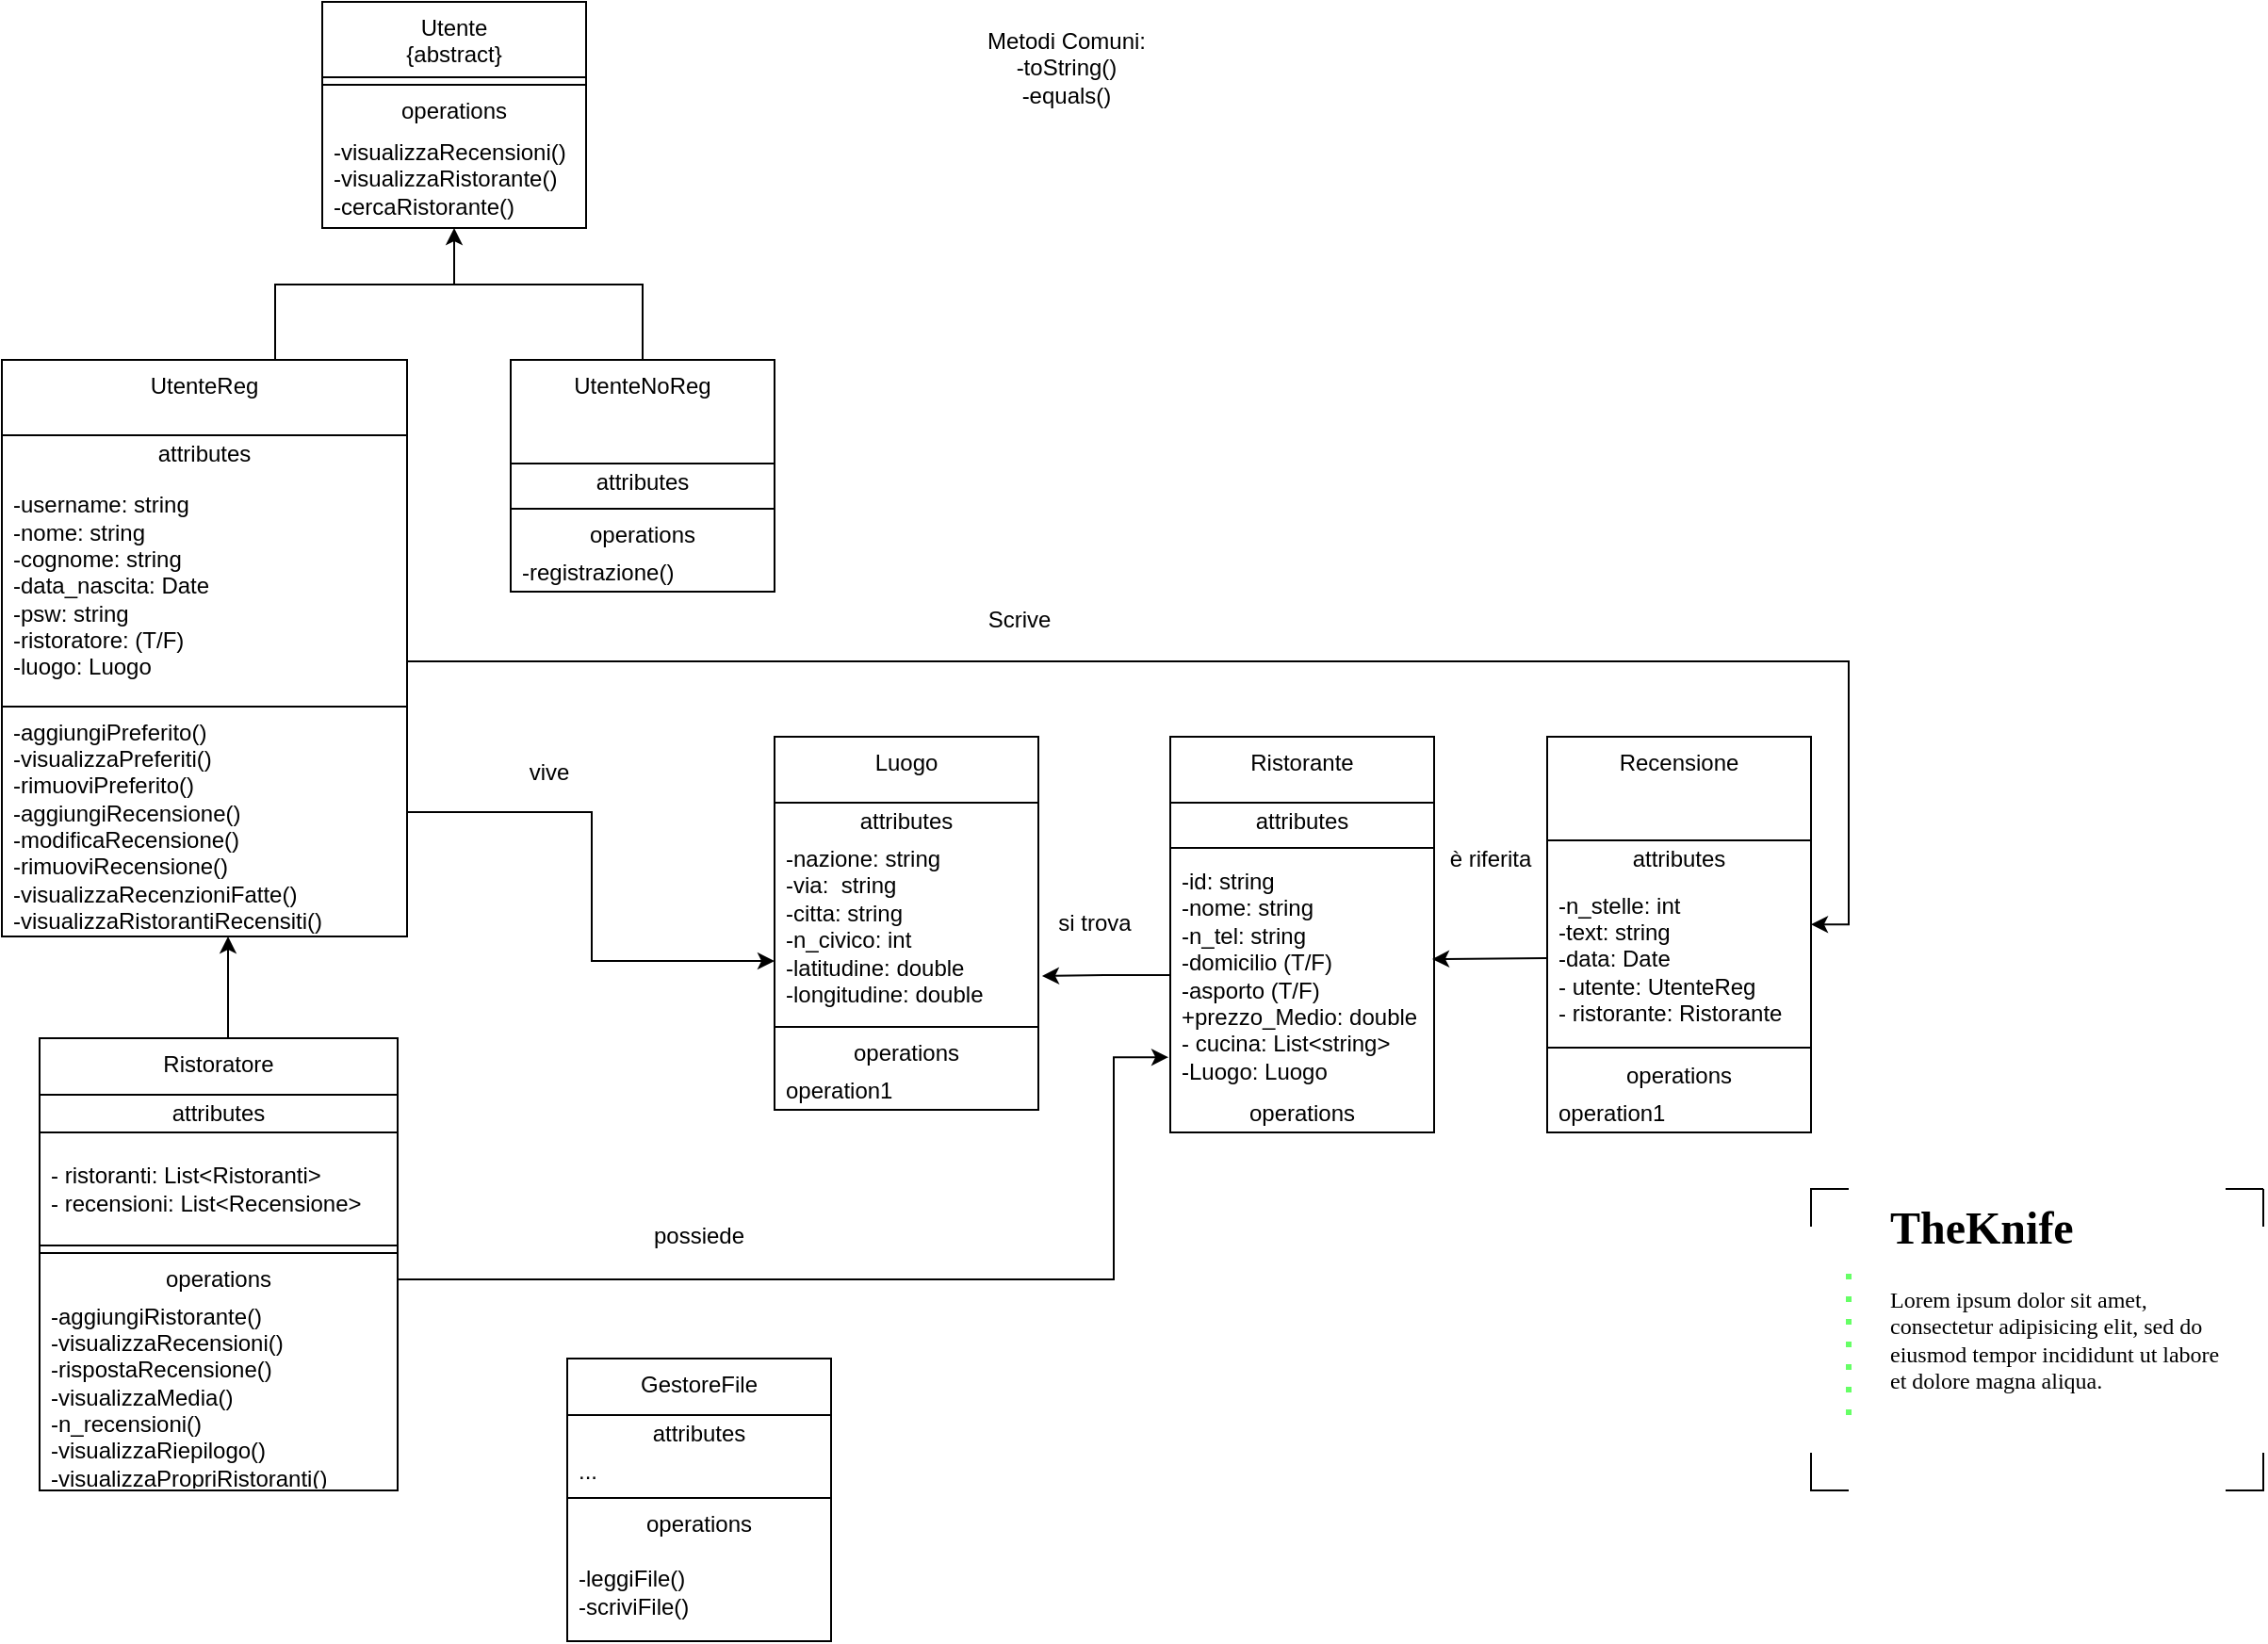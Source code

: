 <mxfile version="22.1.22" type="embed">
  <diagram name="Page-1" id="4kN5xnnU_OheXPAwVqNF">
    <mxGraphModel dx="1793" dy="1900" grid="1" gridSize="10" guides="1" tooltips="1" connect="1" arrows="1" fold="1" page="1" pageScale="1" pageWidth="850" pageHeight="1100" math="0" shadow="0">
      <root>
        <mxCell id="0" />
        <mxCell id="1" parent="0" />
        <mxCell id="CWcZoWYqdYBSjM3INNKV-1" value="&lt;h1 style=&quot;margin-top: 0px;&quot;&gt;&lt;font face=&quot;Verdana&quot;&gt;TheKnife&lt;/font&gt;&lt;/h1&gt;&lt;p&gt;&lt;font face=&quot;Verdana&quot;&gt;Lorem ipsum dolor sit amet, consectetur adipisicing elit, sed do eiusmod tempor incididunt ut labore et dolore magna aliqua.&lt;/font&gt;&lt;/p&gt;" style="text;html=1;whiteSpace=wrap;overflow=hidden;rounded=0;movable=1;resizable=1;rotatable=1;deletable=1;editable=1;locked=0;connectable=1;" parent="1" vertex="1">
          <mxGeometry x="880" y="10" width="180" height="140" as="geometry" />
        </mxCell>
        <mxCell id="CWcZoWYqdYBSjM3INNKV-2" value="" style="endArrow=none;dashed=1;html=1;dashPattern=1 3;strokeWidth=3;rounded=0;fillColor=#d5e8d4;strokeColor=#66FF66;movable=1;resizable=1;rotatable=1;deletable=1;editable=1;locked=0;connectable=1;" parent="1" edge="1">
          <mxGeometry width="50" height="50" relative="1" as="geometry">
            <mxPoint x="860" y="130" as="sourcePoint" />
            <mxPoint x="860" y="50" as="targetPoint" />
          </mxGeometry>
        </mxCell>
        <mxCell id="CWcZoWYqdYBSjM3INNKV-3" value="" style="endArrow=none;html=1;rounded=0;movable=1;resizable=1;rotatable=1;deletable=1;editable=1;locked=0;connectable=1;" parent="1" edge="1">
          <mxGeometry width="50" height="50" relative="1" as="geometry">
            <mxPoint x="1080" y="10" as="sourcePoint" />
            <mxPoint x="1060" y="10" as="targetPoint" />
          </mxGeometry>
        </mxCell>
        <mxCell id="CWcZoWYqdYBSjM3INNKV-4" value="" style="endArrow=none;html=1;rounded=0;movable=1;resizable=1;rotatable=1;deletable=1;editable=1;locked=0;connectable=1;" parent="1" edge="1">
          <mxGeometry width="50" height="50" relative="1" as="geometry">
            <mxPoint x="1080" y="10" as="sourcePoint" />
            <mxPoint x="1080" y="30" as="targetPoint" />
          </mxGeometry>
        </mxCell>
        <mxCell id="CWcZoWYqdYBSjM3INNKV-5" value="" style="endArrow=none;html=1;rounded=0;movable=1;resizable=1;rotatable=1;deletable=1;editable=1;locked=0;connectable=1;" parent="1" edge="1">
          <mxGeometry width="50" height="50" relative="1" as="geometry">
            <mxPoint x="1060" y="170" as="sourcePoint" />
            <mxPoint x="1080" y="150" as="targetPoint" />
            <Array as="points">
              <mxPoint x="1080" y="170" />
            </Array>
          </mxGeometry>
        </mxCell>
        <mxCell id="CWcZoWYqdYBSjM3INNKV-6" value="" style="endArrow=none;html=1;rounded=0;movable=1;resizable=1;rotatable=1;deletable=1;editable=1;locked=0;connectable=1;" parent="1" edge="1">
          <mxGeometry width="50" height="50" relative="1" as="geometry">
            <mxPoint x="840" y="30" as="sourcePoint" />
            <mxPoint x="860" y="10" as="targetPoint" />
            <Array as="points">
              <mxPoint x="840" y="10" />
            </Array>
          </mxGeometry>
        </mxCell>
        <mxCell id="CWcZoWYqdYBSjM3INNKV-7" value="" style="endArrow=none;html=1;rounded=0;movable=1;resizable=1;rotatable=1;deletable=1;editable=1;locked=0;connectable=1;" parent="1" edge="1">
          <mxGeometry width="50" height="50" relative="1" as="geometry">
            <mxPoint x="860" y="170" as="sourcePoint" />
            <mxPoint x="840" y="150" as="targetPoint" />
            <Array as="points">
              <mxPoint x="840" y="170" />
            </Array>
          </mxGeometry>
        </mxCell>
        <mxCell id="VzG-2pM0JNzL2qDlQ1p--2" value="Ristorante" style="swimlane;fontStyle=0;align=center;verticalAlign=top;childLayout=stackLayout;horizontal=1;startSize=35;horizontalStack=0;resizeParent=1;resizeParentMax=0;resizeLast=0;collapsible=0;marginBottom=0;html=1;whiteSpace=wrap;" parent="1" vertex="1">
          <mxGeometry x="500" y="-230" width="140" height="210" as="geometry" />
        </mxCell>
        <mxCell id="VzG-2pM0JNzL2qDlQ1p--3" value="attributes" style="text;html=1;strokeColor=none;fillColor=none;align=center;verticalAlign=middle;spacingLeft=4;spacingRight=4;overflow=hidden;rotatable=0;points=[[0,0.5],[1,0.5]];portConstraint=eastwest;whiteSpace=wrap;" parent="VzG-2pM0JNzL2qDlQ1p--2" vertex="1">
          <mxGeometry y="35" width="140" height="20" as="geometry" />
        </mxCell>
        <mxCell id="VzG-2pM0JNzL2qDlQ1p--4" value="" style="line;strokeWidth=1;fillColor=none;align=left;verticalAlign=middle;spacingTop=-1;spacingLeft=3;spacingRight=3;rotatable=0;labelPosition=right;points=[];portConstraint=eastwest;" parent="VzG-2pM0JNzL2qDlQ1p--2" vertex="1">
          <mxGeometry y="55" width="140" height="8" as="geometry" />
        </mxCell>
        <mxCell id="VzG-2pM0JNzL2qDlQ1p--5" value="-id: string&lt;div&gt;&lt;span style=&quot;background-color: transparent; color: light-dark(rgb(0, 0, 0), rgb(255, 255, 255));&quot;&gt;-nome: string&lt;/span&gt;&lt;div&gt;-n_tel: string&lt;/div&gt;&lt;div&gt;-domicilio (T/F)&lt;/div&gt;&lt;div&gt;&lt;span style=&quot;background-color: transparent; color: light-dark(rgb(0, 0, 0), rgb(255, 255, 255));&quot;&gt;-asporto&amp;nbsp;&lt;/span&gt;&lt;span style=&quot;background-color: transparent; color: light-dark(rgb(0, 0, 0), rgb(255, 255, 255));&quot;&gt;(T/F)&lt;/span&gt;&lt;/div&gt;&lt;div&gt;+prezzo_Medio: double&lt;/div&gt;&lt;/div&gt;&lt;div&gt;- cucina: List&amp;lt;string&amp;gt;&lt;/div&gt;&lt;div&gt;-Luogo: Luogo&lt;/div&gt;" style="text;html=1;strokeColor=none;fillColor=none;align=left;verticalAlign=middle;spacingLeft=4;spacingRight=4;overflow=hidden;rotatable=0;points=[[0,0.5],[1,0.5]];portConstraint=eastwest;whiteSpace=wrap;" parent="VzG-2pM0JNzL2qDlQ1p--2" vertex="1">
          <mxGeometry y="63" width="140" height="127" as="geometry" />
        </mxCell>
        <mxCell id="VzG-2pM0JNzL2qDlQ1p--6" value="operations" style="text;html=1;strokeColor=none;fillColor=none;align=center;verticalAlign=middle;spacingLeft=4;spacingRight=4;overflow=hidden;rotatable=0;points=[[0,0.5],[1,0.5]];portConstraint=eastwest;whiteSpace=wrap;" parent="VzG-2pM0JNzL2qDlQ1p--2" vertex="1">
          <mxGeometry y="190" width="140" height="20" as="geometry" />
        </mxCell>
        <mxCell id="VzG-2pM0JNzL2qDlQ1p--7" value="Luogo" style="swimlane;fontStyle=0;align=center;verticalAlign=top;childLayout=stackLayout;horizontal=1;startSize=35;horizontalStack=0;resizeParent=1;resizeParentMax=0;resizeLast=0;collapsible=0;marginBottom=0;html=1;whiteSpace=wrap;" parent="1" vertex="1">
          <mxGeometry x="290" y="-230" width="140" height="198" as="geometry" />
        </mxCell>
        <mxCell id="VzG-2pM0JNzL2qDlQ1p--8" value="attributes" style="text;html=1;strokeColor=none;fillColor=none;align=center;verticalAlign=middle;spacingLeft=4;spacingRight=4;overflow=hidden;rotatable=0;points=[[0,0.5],[1,0.5]];portConstraint=eastwest;whiteSpace=wrap;" parent="VzG-2pM0JNzL2qDlQ1p--7" vertex="1">
          <mxGeometry y="35" width="140" height="20" as="geometry" />
        </mxCell>
        <mxCell id="VzG-2pM0JNzL2qDlQ1p--9" value="-nazione: string&lt;div&gt;-via:&amp;nbsp; string&lt;/div&gt;&lt;div&gt;-citta: string&lt;/div&gt;&lt;div&gt;-n_civico: int&lt;/div&gt;&lt;div&gt;&lt;div&gt;-latitudine: double&lt;/div&gt;&lt;div&gt;-longitudine: double&lt;/div&gt;&lt;/div&gt;&lt;div&gt;&lt;br&gt;&lt;/div&gt;" style="text;html=1;strokeColor=none;fillColor=none;align=left;verticalAlign=middle;spacingLeft=4;spacingRight=4;overflow=hidden;rotatable=0;points=[[0,0.5],[1,0.5]];portConstraint=eastwest;whiteSpace=wrap;" parent="VzG-2pM0JNzL2qDlQ1p--7" vertex="1">
          <mxGeometry y="55" width="140" height="95" as="geometry" />
        </mxCell>
        <mxCell id="VzG-2pM0JNzL2qDlQ1p--10" value="" style="line;strokeWidth=1;fillColor=none;align=left;verticalAlign=middle;spacingTop=-1;spacingLeft=3;spacingRight=3;rotatable=0;labelPosition=right;points=[];portConstraint=eastwest;" parent="VzG-2pM0JNzL2qDlQ1p--7" vertex="1">
          <mxGeometry y="150" width="140" height="8" as="geometry" />
        </mxCell>
        <mxCell id="VzG-2pM0JNzL2qDlQ1p--11" value="operations" style="text;html=1;strokeColor=none;fillColor=none;align=center;verticalAlign=middle;spacingLeft=4;spacingRight=4;overflow=hidden;rotatable=0;points=[[0,0.5],[1,0.5]];portConstraint=eastwest;whiteSpace=wrap;" parent="VzG-2pM0JNzL2qDlQ1p--7" vertex="1">
          <mxGeometry y="158" width="140" height="20" as="geometry" />
        </mxCell>
        <mxCell id="VzG-2pM0JNzL2qDlQ1p--12" value="operation1" style="text;html=1;strokeColor=none;fillColor=none;align=left;verticalAlign=middle;spacingLeft=4;spacingRight=4;overflow=hidden;rotatable=0;points=[[0,0.5],[1,0.5]];portConstraint=eastwest;whiteSpace=wrap;" parent="VzG-2pM0JNzL2qDlQ1p--7" vertex="1">
          <mxGeometry y="178" width="140" height="20" as="geometry" />
        </mxCell>
        <mxCell id="VzG-2pM0JNzL2qDlQ1p--13" value="Recensione" style="swimlane;fontStyle=0;align=center;verticalAlign=top;childLayout=stackLayout;horizontal=1;startSize=55;horizontalStack=0;resizeParent=1;resizeParentMax=0;resizeLast=0;collapsible=0;marginBottom=0;html=1;whiteSpace=wrap;" parent="1" vertex="1">
          <mxGeometry x="700" y="-230" width="140" height="210" as="geometry" />
        </mxCell>
        <mxCell id="VzG-2pM0JNzL2qDlQ1p--14" value="attributes" style="text;html=1;strokeColor=none;fillColor=none;align=center;verticalAlign=middle;spacingLeft=4;spacingRight=4;overflow=hidden;rotatable=0;points=[[0,0.5],[1,0.5]];portConstraint=eastwest;whiteSpace=wrap;" parent="VzG-2pM0JNzL2qDlQ1p--13" vertex="1">
          <mxGeometry y="55" width="140" height="20" as="geometry" />
        </mxCell>
        <mxCell id="VzG-2pM0JNzL2qDlQ1p--15" value="&lt;font color=&quot;#000000&quot; style=&quot;color: light-dark(rgb(0, 0, 0), rgb(255, 255, 255));&quot;&gt;-n_stelle: int&lt;/font&gt;&lt;div&gt;&lt;font color=&quot;#000000&quot; style=&quot;color: light-dark(rgb(0, 0, 0), rgb(255, 255, 255));&quot;&gt;-text: string&amp;nbsp;&lt;/font&gt;&lt;/div&gt;&lt;div&gt;&lt;font color=&quot;#000000&quot; style=&quot;color: light-dark(rgb(0, 0, 0), rgb(255, 255, 255));&quot;&gt;-data: Date&lt;/font&gt;&lt;/div&gt;&lt;div&gt;&lt;font color=&quot;#000000&quot; style=&quot;color: light-dark(rgb(0, 0, 0), rgb(255, 255, 255));&quot;&gt;- utente: UtenteReg&lt;/font&gt;&lt;/div&gt;&lt;div&gt;&lt;font color=&quot;#000000&quot; style=&quot;color: light-dark(rgb(0, 0, 0), rgb(255, 255, 255));&quot;&gt;- ristorante: Ristorante&lt;/font&gt;&lt;/div&gt;" style="text;html=1;strokeColor=light-dark(transparent,#FFFFFF);fillColor=none;align=left;verticalAlign=middle;spacingLeft=4;spacingRight=4;overflow=hidden;rotatable=0;points=[[0,0.5],[1,0.5]];portConstraint=eastwest;fontColor=#808080;whiteSpace=wrap;" parent="VzG-2pM0JNzL2qDlQ1p--13" vertex="1">
          <mxGeometry y="75" width="140" height="85" as="geometry" />
        </mxCell>
        <mxCell id="VzG-2pM0JNzL2qDlQ1p--16" value="" style="line;strokeWidth=1;fillColor=none;align=left;verticalAlign=middle;spacingTop=-1;spacingLeft=3;spacingRight=3;rotatable=0;labelPosition=right;points=[];portConstraint=eastwest;" parent="VzG-2pM0JNzL2qDlQ1p--13" vertex="1">
          <mxGeometry y="160" width="140" height="10" as="geometry" />
        </mxCell>
        <mxCell id="VzG-2pM0JNzL2qDlQ1p--17" value="operations" style="text;html=1;strokeColor=none;fillColor=none;align=center;verticalAlign=middle;spacingLeft=4;spacingRight=4;overflow=hidden;rotatable=0;points=[[0,0.5],[1,0.5]];portConstraint=eastwest;whiteSpace=wrap;" parent="VzG-2pM0JNzL2qDlQ1p--13" vertex="1">
          <mxGeometry y="170" width="140" height="20" as="geometry" />
        </mxCell>
        <mxCell id="VzG-2pM0JNzL2qDlQ1p--18" value="operation1" style="text;html=1;strokeColor=none;fillColor=none;align=left;verticalAlign=middle;spacingLeft=4;spacingRight=4;overflow=hidden;rotatable=0;points=[[0,0.5],[1,0.5]];portConstraint=eastwest;whiteSpace=wrap;" parent="VzG-2pM0JNzL2qDlQ1p--13" vertex="1">
          <mxGeometry y="190" width="140" height="20" as="geometry" />
        </mxCell>
        <mxCell id="VzG-2pM0JNzL2qDlQ1p--21" value="&lt;div&gt;Utente&lt;/div&gt;&lt;div&gt;{abstract}&lt;/div&gt;" style="swimlane;fontStyle=0;align=center;verticalAlign=top;childLayout=stackLayout;horizontal=1;startSize=40;horizontalStack=0;resizeParent=1;resizeParentMax=0;resizeLast=0;collapsible=0;marginBottom=0;html=1;whiteSpace=wrap;" parent="1" vertex="1">
          <mxGeometry x="50" y="-620" width="140" height="120" as="geometry" />
        </mxCell>
        <mxCell id="VzG-2pM0JNzL2qDlQ1p--22" value="" style="line;strokeWidth=1;fillColor=none;align=left;verticalAlign=middle;spacingTop=-1;spacingLeft=3;spacingRight=3;rotatable=0;labelPosition=right;points=[];portConstraint=eastwest;" parent="VzG-2pM0JNzL2qDlQ1p--21" vertex="1">
          <mxGeometry y="40" width="140" height="8" as="geometry" />
        </mxCell>
        <mxCell id="VzG-2pM0JNzL2qDlQ1p--23" value="operations" style="text;html=1;strokeColor=none;fillColor=none;align=center;verticalAlign=middle;spacingLeft=4;spacingRight=4;overflow=hidden;rotatable=0;points=[[0,0.5],[1,0.5]];portConstraint=eastwest;whiteSpace=wrap;" parent="VzG-2pM0JNzL2qDlQ1p--21" vertex="1">
          <mxGeometry y="48" width="140" height="20" as="geometry" />
        </mxCell>
        <mxCell id="VzG-2pM0JNzL2qDlQ1p--24" value="-visualizzaRecensioni()&lt;div&gt;-visualizzaRistorante()&lt;/div&gt;&lt;div&gt;-cercaRistorante()&lt;/div&gt;" style="text;html=1;strokeColor=none;fillColor=none;align=left;verticalAlign=middle;spacingLeft=4;spacingRight=4;overflow=hidden;rotatable=0;points=[[0,0.5],[1,0.5]];portConstraint=eastwest;whiteSpace=wrap;" parent="VzG-2pM0JNzL2qDlQ1p--21" vertex="1">
          <mxGeometry y="68" width="140" height="52" as="geometry" />
        </mxCell>
        <mxCell id="8An6c7Bw5HbiRdQIPrrb-13" style="edgeStyle=orthogonalEdgeStyle;rounded=0;orthogonalLoop=1;jettySize=auto;html=1;exitX=0.5;exitY=0;exitDx=0;exitDy=0;" parent="1" source="VzG-2pM0JNzL2qDlQ1p--25" edge="1">
          <mxGeometry relative="1" as="geometry">
            <mxPoint x="120" y="-500" as="targetPoint" />
            <Array as="points">
              <mxPoint x="25" y="-470" />
              <mxPoint x="120" y="-470" />
            </Array>
          </mxGeometry>
        </mxCell>
        <mxCell id="VzG-2pM0JNzL2qDlQ1p--25" value="UtenteReg" style="swimlane;fontStyle=0;align=center;verticalAlign=top;childLayout=stackLayout;horizontal=1;startSize=40;horizontalStack=0;resizeParent=1;resizeParentMax=0;resizeLast=0;collapsible=0;marginBottom=0;html=1;whiteSpace=wrap;" parent="1" vertex="1">
          <mxGeometry x="-120" y="-430" width="215" height="306" as="geometry" />
        </mxCell>
        <mxCell id="VzG-2pM0JNzL2qDlQ1p--26" value="attributes" style="text;html=1;strokeColor=none;fillColor=none;align=center;verticalAlign=middle;spacingLeft=4;spacingRight=4;overflow=hidden;rotatable=0;points=[[0,0.5],[1,0.5]];portConstraint=eastwest;whiteSpace=wrap;" parent="VzG-2pM0JNzL2qDlQ1p--25" vertex="1">
          <mxGeometry y="40" width="215" height="20" as="geometry" />
        </mxCell>
        <mxCell id="VzG-2pM0JNzL2qDlQ1p--27" value="&lt;div&gt;&lt;span style=&quot;color: light-dark(rgb(0, 0, 0), rgb(255, 255, 255)); background-color: transparent;&quot;&gt;-username: string&lt;/span&gt;&lt;/div&gt;&lt;div&gt;&lt;span style=&quot;color: light-dark(rgb(0, 0, 0), rgb(255, 255, 255)); background-color: transparent;&quot;&gt;-nome: string&lt;/span&gt;&lt;/div&gt;&lt;div style=&quot;&quot;&gt;&lt;font style=&quot;color: light-dark(rgb(0, 0, 0), rgb(255, 255, 255));&quot;&gt;-cognome: string&lt;/font&gt;&lt;/div&gt;&lt;div style=&quot;&quot;&gt;&lt;font style=&quot;color: light-dark(rgb(0, 0, 0), rgb(255, 255, 255));&quot;&gt;-data_nascita: Date&lt;/font&gt;&lt;/div&gt;&lt;div style=&quot;&quot;&gt;&lt;font style=&quot;color: light-dark(rgb(0, 0, 0), rgb(255, 255, 255));&quot;&gt;-psw: string&lt;/font&gt;&lt;/div&gt;&lt;div style=&quot;&quot;&gt;&lt;font style=&quot;color: light-dark(rgb(0, 0, 0), rgb(255, 255, 255));&quot;&gt;-ristoratore: (T/F)&lt;/font&gt;&lt;/div&gt;&lt;div style=&quot;&quot;&gt;&lt;font style=&quot;&quot;&gt;-luogo: Luogo&lt;font color=&quot;#7f7f7f&quot;&gt;&amp;nbsp;&lt;/font&gt;&lt;/font&gt;&lt;/div&gt;" style="text;html=1;strokeColor=none;fillColor=none;align=left;verticalAlign=middle;spacingLeft=4;spacingRight=4;overflow=hidden;rotatable=0;points=[[0,0.5],[1,0.5]];portConstraint=eastwest;whiteSpace=wrap;" parent="VzG-2pM0JNzL2qDlQ1p--25" vertex="1">
          <mxGeometry y="60" width="215" height="120" as="geometry" />
        </mxCell>
        <mxCell id="VzG-2pM0JNzL2qDlQ1p--28" value="" style="line;strokeWidth=1;fillColor=none;align=left;verticalAlign=middle;spacingTop=-1;spacingLeft=3;spacingRight=3;rotatable=0;labelPosition=right;points=[];portConstraint=eastwest;" parent="VzG-2pM0JNzL2qDlQ1p--25" vertex="1">
          <mxGeometry y="180" width="215" height="8" as="geometry" />
        </mxCell>
        <mxCell id="VzG-2pM0JNzL2qDlQ1p--29" value="&lt;div&gt;&lt;span style=&quot;background-color: initial;&quot;&gt;-aggiungiPreferito()&lt;/span&gt;&lt;br&gt;&lt;/div&gt;&lt;div&gt;-visualizzaPreferiti()&lt;/div&gt;&lt;div&gt;-rimuoviPreferito()&lt;/div&gt;&lt;div&gt;&lt;span style=&quot;background-color: initial;&quot;&gt;-aggiungiRecensione()&lt;/span&gt;&lt;/div&gt;&lt;div&gt;-modificaRecensione()&lt;/div&gt;&lt;div&gt;-rimuoviRecensione()&lt;/div&gt;&lt;div&gt;-visualizzaRecenzioniFatte()&lt;/div&gt;&lt;div&gt;-visualizzaRistorantiRecensiti()&lt;/div&gt;" style="text;html=1;strokeColor=none;fillColor=none;align=left;verticalAlign=middle;spacingLeft=4;spacingRight=4;overflow=hidden;rotatable=0;points=[[0,0.5],[1,0.5]];portConstraint=eastwest;whiteSpace=wrap;" parent="VzG-2pM0JNzL2qDlQ1p--25" vertex="1">
          <mxGeometry y="188" width="215" height="118" as="geometry" />
        </mxCell>
        <mxCell id="VzG-2pM0JNzL2qDlQ1p--30" value="&lt;span style=&quot;text-align: left;&quot;&gt;UtenteNoReg&lt;/span&gt;" style="swimlane;fontStyle=0;align=center;verticalAlign=top;childLayout=stackLayout;horizontal=1;startSize=55;horizontalStack=0;resizeParent=1;resizeParentMax=0;resizeLast=0;collapsible=0;marginBottom=0;html=1;whiteSpace=wrap;" parent="1" vertex="1">
          <mxGeometry x="150" y="-430" width="140" height="123" as="geometry" />
        </mxCell>
        <mxCell id="VzG-2pM0JNzL2qDlQ1p--31" value="attributes" style="text;html=1;strokeColor=none;fillColor=none;align=center;verticalAlign=middle;spacingLeft=4;spacingRight=4;overflow=hidden;rotatable=0;points=[[0,0.5],[1,0.5]];portConstraint=eastwest;whiteSpace=wrap;" parent="VzG-2pM0JNzL2qDlQ1p--30" vertex="1">
          <mxGeometry y="55" width="140" height="20" as="geometry" />
        </mxCell>
        <mxCell id="VzG-2pM0JNzL2qDlQ1p--32" value="" style="line;strokeWidth=1;fillColor=none;align=left;verticalAlign=middle;spacingTop=-1;spacingLeft=3;spacingRight=3;rotatable=0;labelPosition=right;points=[];portConstraint=eastwest;" parent="VzG-2pM0JNzL2qDlQ1p--30" vertex="1">
          <mxGeometry y="75" width="140" height="8" as="geometry" />
        </mxCell>
        <mxCell id="VzG-2pM0JNzL2qDlQ1p--33" value="operations" style="text;html=1;strokeColor=none;fillColor=none;align=center;verticalAlign=middle;spacingLeft=4;spacingRight=4;overflow=hidden;rotatable=0;points=[[0,0.5],[1,0.5]];portConstraint=eastwest;whiteSpace=wrap;" parent="VzG-2pM0JNzL2qDlQ1p--30" vertex="1">
          <mxGeometry y="83" width="140" height="20" as="geometry" />
        </mxCell>
        <mxCell id="VzG-2pM0JNzL2qDlQ1p--34" value="-registrazione()" style="text;html=1;strokeColor=none;fillColor=none;align=left;verticalAlign=middle;spacingLeft=4;spacingRight=4;overflow=hidden;rotatable=0;points=[[0,0.5],[1,0.5]];portConstraint=eastwest;whiteSpace=wrap;" parent="VzG-2pM0JNzL2qDlQ1p--30" vertex="1">
          <mxGeometry y="103" width="140" height="20" as="geometry" />
        </mxCell>
        <mxCell id="VzG-2pM0JNzL2qDlQ1p--35" value="Ristoratore" style="swimlane;fontStyle=0;align=center;verticalAlign=top;childLayout=stackLayout;horizontal=1;startSize=30;horizontalStack=0;resizeParent=1;resizeParentMax=0;resizeLast=0;collapsible=0;marginBottom=0;html=1;whiteSpace=wrap;" parent="1" vertex="1">
          <mxGeometry x="-100" y="-70" width="190" height="240" as="geometry" />
        </mxCell>
        <mxCell id="VzG-2pM0JNzL2qDlQ1p--36" value="attributes" style="text;html=1;strokeColor=none;fillColor=none;align=center;verticalAlign=middle;spacingLeft=4;spacingRight=4;overflow=hidden;rotatable=0;points=[[0,0.5],[1,0.5]];portConstraint=eastwest;whiteSpace=wrap;" parent="VzG-2pM0JNzL2qDlQ1p--35" vertex="1">
          <mxGeometry y="30" width="190" height="20" as="geometry" />
        </mxCell>
        <mxCell id="VzG-2pM0JNzL2qDlQ1p--37" value="&lt;font color=&quot;#000000&quot; style=&quot;color: light-dark(rgb(0, 0, 0), rgb(255, 255, 255));&quot;&gt;- ristoranti: List&amp;lt;Ristoranti&amp;gt;&lt;/font&gt;&lt;div&gt;&lt;font color=&quot;#000000&quot; style=&quot;color: light-dark(rgb(0, 0, 0), rgb(255, 255, 255));&quot;&gt;- recensioni: List&amp;lt;Recensione&amp;gt;&lt;/font&gt;&lt;/div&gt;" style="text;html=1;strokeColor=#000000;fillColor=none;align=left;verticalAlign=middle;spacingLeft=4;spacingRight=4;overflow=hidden;rotatable=0;points=[[0,0.5],[1,0.5]];portConstraint=eastwest;fontColor=#808080;whiteSpace=wrap;" parent="VzG-2pM0JNzL2qDlQ1p--35" vertex="1">
          <mxGeometry y="50" width="190" height="60" as="geometry" />
        </mxCell>
        <mxCell id="VzG-2pM0JNzL2qDlQ1p--38" value="" style="line;strokeWidth=1;fillColor=none;align=left;verticalAlign=middle;spacingTop=-1;spacingLeft=3;spacingRight=3;rotatable=0;labelPosition=right;points=[];portConstraint=eastwest;" parent="VzG-2pM0JNzL2qDlQ1p--35" vertex="1">
          <mxGeometry y="110" width="190" height="8" as="geometry" />
        </mxCell>
        <mxCell id="VzG-2pM0JNzL2qDlQ1p--39" value="operations" style="text;html=1;strokeColor=none;fillColor=none;align=center;verticalAlign=middle;spacingLeft=4;spacingRight=4;overflow=hidden;rotatable=0;points=[[0,0.5],[1,0.5]];portConstraint=eastwest;whiteSpace=wrap;" parent="VzG-2pM0JNzL2qDlQ1p--35" vertex="1">
          <mxGeometry y="118" width="190" height="20" as="geometry" />
        </mxCell>
        <mxCell id="VzG-2pM0JNzL2qDlQ1p--40" value="-aggiungiRistorante()&lt;div&gt;-visualizzaRecensioni()&lt;/div&gt;&lt;div&gt;-rispostaRecensione()&lt;/div&gt;&lt;div&gt;-visualizzaMedia()&lt;/div&gt;&lt;div&gt;-n_recensioni()&lt;/div&gt;&lt;div&gt;-visualizzaRiepilogo()&lt;/div&gt;&lt;div&gt;-visualizzaPropriRistoranti()&lt;/div&gt;" style="text;html=1;strokeColor=none;fillColor=none;align=left;verticalAlign=middle;spacingLeft=4;spacingRight=4;overflow=hidden;rotatable=0;points=[[0,0.5],[1,0.5]];portConstraint=eastwest;whiteSpace=wrap;" parent="VzG-2pM0JNzL2qDlQ1p--35" vertex="1">
          <mxGeometry y="138" width="190" height="102" as="geometry" />
        </mxCell>
        <mxCell id="8An6c7Bw5HbiRdQIPrrb-6" style="rounded=0;orthogonalLoop=1;jettySize=auto;html=1;exitX=0.5;exitY=0;exitDx=0;exitDy=0;edgeStyle=orthogonalEdgeStyle;endArrow=none;startFill=0;" parent="1" source="VzG-2pM0JNzL2qDlQ1p--30" edge="1">
          <mxGeometry relative="1" as="geometry">
            <mxPoint x="120" y="-470" as="targetPoint" />
            <Array as="points">
              <mxPoint x="220" y="-470" />
              <mxPoint x="120" y="-470" />
            </Array>
          </mxGeometry>
        </mxCell>
        <mxCell id="8An6c7Bw5HbiRdQIPrrb-8" style="edgeStyle=orthogonalEdgeStyle;rounded=0;orthogonalLoop=1;jettySize=auto;html=1;exitX=1;exitY=0.5;exitDx=0;exitDy=0;entryX=0;entryY=0.674;entryDx=0;entryDy=0;entryPerimeter=0;" parent="1" source="VzG-2pM0JNzL2qDlQ1p--27" target="VzG-2pM0JNzL2qDlQ1p--9" edge="1">
          <mxGeometry relative="1" as="geometry">
            <Array as="points">
              <mxPoint x="95" y="-190" />
              <mxPoint x="193" y="-190" />
              <mxPoint x="193" y="-111" />
            </Array>
          </mxGeometry>
        </mxCell>
        <mxCell id="8An6c7Bw5HbiRdQIPrrb-11" style="edgeStyle=orthogonalEdgeStyle;rounded=0;orthogonalLoop=1;jettySize=auto;html=1;exitX=0;exitY=0.5;exitDx=0;exitDy=0;entryX=1.014;entryY=0.758;entryDx=0;entryDy=0;entryPerimeter=0;" parent="1" source="VzG-2pM0JNzL2qDlQ1p--5" target="VzG-2pM0JNzL2qDlQ1p--9" edge="1">
          <mxGeometry relative="1" as="geometry" />
        </mxCell>
        <mxCell id="8An6c7Bw5HbiRdQIPrrb-12" style="edgeStyle=orthogonalEdgeStyle;rounded=0;orthogonalLoop=1;jettySize=auto;html=1;exitX=1;exitY=0.5;exitDx=0;exitDy=0;entryX=-0.007;entryY=0.843;entryDx=0;entryDy=0;entryPerimeter=0;" parent="1" source="VzG-2pM0JNzL2qDlQ1p--39" target="VzG-2pM0JNzL2qDlQ1p--5" edge="1">
          <mxGeometry relative="1" as="geometry">
            <mxPoint x="540" y="-10" as="targetPoint" />
            <Array as="points">
              <mxPoint x="470" y="58" />
              <mxPoint x="470" y="-60" />
            </Array>
          </mxGeometry>
        </mxCell>
        <mxCell id="8An6c7Bw5HbiRdQIPrrb-15" style="edgeStyle=orthogonalEdgeStyle;rounded=0;orthogonalLoop=1;jettySize=auto;html=1;exitX=1;exitY=0.5;exitDx=0;exitDy=0;entryX=1;entryY=0.289;entryDx=0;entryDy=0;entryPerimeter=0;movable=1;resizable=1;rotatable=1;deletable=1;editable=1;locked=0;connectable=1;" parent="1" source="VzG-2pM0JNzL2qDlQ1p--27" target="VzG-2pM0JNzL2qDlQ1p--15" edge="1">
          <mxGeometry relative="1" as="geometry">
            <Array as="points">
              <mxPoint x="95" y="-270" />
              <mxPoint x="860" y="-270" />
              <mxPoint x="860" y="-130" />
            </Array>
          </mxGeometry>
        </mxCell>
        <mxCell id="8An6c7Bw5HbiRdQIPrrb-16" value="Scrive" style="text;html=1;align=center;verticalAlign=middle;whiteSpace=wrap;rounded=0;movable=1;resizable=1;rotatable=1;deletable=1;editable=1;locked=0;connectable=1;" parent="1" vertex="1">
          <mxGeometry x="390" y="-307" width="60" height="30" as="geometry" />
        </mxCell>
        <mxCell id="8An6c7Bw5HbiRdQIPrrb-17" value="vive" style="text;html=1;align=center;verticalAlign=middle;resizable=0;points=[];autosize=1;strokeColor=none;fillColor=none;" parent="1" vertex="1">
          <mxGeometry x="150" y="-226" width="40" height="30" as="geometry" />
        </mxCell>
        <mxCell id="8An6c7Bw5HbiRdQIPrrb-18" value="si trova" style="text;html=1;align=center;verticalAlign=middle;whiteSpace=wrap;rounded=0;" parent="1" vertex="1">
          <mxGeometry x="430" y="-146" width="60" height="30" as="geometry" />
        </mxCell>
        <mxCell id="8An6c7Bw5HbiRdQIPrrb-19" value="possiede" style="text;html=1;align=center;verticalAlign=middle;whiteSpace=wrap;rounded=0;" parent="1" vertex="1">
          <mxGeometry x="220" y="20" width="60" height="30" as="geometry" />
        </mxCell>
        <mxCell id="8An6c7Bw5HbiRdQIPrrb-20" value="è riferita" style="text;html=1;align=center;verticalAlign=middle;whiteSpace=wrap;rounded=0;" parent="1" vertex="1">
          <mxGeometry x="640" y="-180" width="60" height="30" as="geometry" />
        </mxCell>
        <mxCell id="8An6c7Bw5HbiRdQIPrrb-22" style="edgeStyle=orthogonalEdgeStyle;rounded=0;orthogonalLoop=1;jettySize=auto;html=1;exitX=0;exitY=0.5;exitDx=0;exitDy=0;" parent="1" source="VzG-2pM0JNzL2qDlQ1p--15" edge="1">
          <mxGeometry relative="1" as="geometry">
            <mxPoint x="639" y="-112" as="targetPoint" />
            <Array as="points">
              <mxPoint x="639" y="-112" />
            </Array>
          </mxGeometry>
        </mxCell>
        <mxCell id="2" value="Metodi Comuni:&lt;br&gt;-toString()&lt;br&gt;-equals()" style="text;html=1;strokeColor=none;fillColor=none;align=center;verticalAlign=middle;whiteSpace=wrap;rounded=0;" parent="1" vertex="1">
          <mxGeometry x="360" y="-600" width="170" height="30" as="geometry" />
        </mxCell>
        <mxCell id="3" style="edgeStyle=orthogonalEdgeStyle;rounded=0;orthogonalLoop=1;jettySize=auto;html=1;exitX=0.5;exitY=0;exitDx=0;exitDy=0;" parent="1" source="VzG-2pM0JNzL2qDlQ1p--35" edge="1">
          <mxGeometry relative="1" as="geometry">
            <mxPoint y="-124" as="targetPoint" />
            <Array as="points">
              <mxPoint y="-70" />
              <mxPoint y="-124" />
            </Array>
          </mxGeometry>
        </mxCell>
        <mxCell id="4" value="GestoreFile" style="swimlane;fontStyle=0;align=center;verticalAlign=top;childLayout=stackLayout;horizontal=1;startSize=30;horizontalStack=0;resizeParent=1;resizeParentMax=0;resizeLast=0;collapsible=0;marginBottom=0;html=1;whiteSpace=wrap;" parent="1" vertex="1">
          <mxGeometry x="180" y="100" width="140" height="150" as="geometry" />
        </mxCell>
        <mxCell id="5" value="attributes" style="text;html=1;strokeColor=none;fillColor=none;align=center;verticalAlign=middle;spacingLeft=4;spacingRight=4;overflow=hidden;rotatable=0;points=[[0,0.5],[1,0.5]];portConstraint=eastwest;whiteSpace=wrap;" parent="4" vertex="1">
          <mxGeometry y="30" width="140" height="20" as="geometry" />
        </mxCell>
        <mxCell id="8" value="..." style="text;html=1;strokeColor=none;fillColor=none;align=left;verticalAlign=middle;spacingLeft=4;spacingRight=4;overflow=hidden;rotatable=0;points=[[0,0.5],[1,0.5]];portConstraint=eastwest;whiteSpace=wrap;" parent="4" vertex="1">
          <mxGeometry y="50" width="140" height="20" as="geometry" />
        </mxCell>
        <mxCell id="9" value="" style="line;strokeWidth=1;fillColor=none;align=left;verticalAlign=middle;spacingTop=-1;spacingLeft=3;spacingRight=3;rotatable=0;labelPosition=right;points=[];portConstraint=eastwest;" parent="4" vertex="1">
          <mxGeometry y="70" width="140" height="8" as="geometry" />
        </mxCell>
        <mxCell id="10" value="operations" style="text;html=1;strokeColor=none;fillColor=none;align=center;verticalAlign=middle;spacingLeft=4;spacingRight=4;overflow=hidden;rotatable=0;points=[[0,0.5],[1,0.5]];portConstraint=eastwest;whiteSpace=wrap;" parent="4" vertex="1">
          <mxGeometry y="78" width="140" height="20" as="geometry" />
        </mxCell>
        <mxCell id="11" value="-leggiFile()&lt;br style=&quot;border-color: var(--border-color);&quot;&gt;-scriviFile()" style="text;html=1;strokeColor=none;fillColor=none;align=left;verticalAlign=middle;spacingLeft=4;spacingRight=4;overflow=hidden;rotatable=0;points=[[0,0.5],[1,0.5]];portConstraint=eastwest;whiteSpace=wrap;" parent="4" vertex="1">
          <mxGeometry y="98" width="140" height="52" as="geometry" />
        </mxCell>
      </root>
    </mxGraphModel>
  </diagram>
</mxfile>
